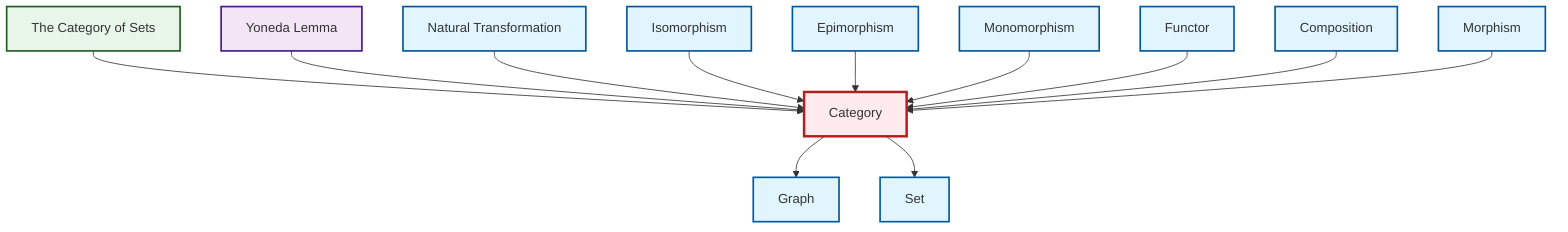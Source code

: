 graph TD
    classDef definition fill:#e1f5fe,stroke:#01579b,stroke-width:2px
    classDef theorem fill:#f3e5f5,stroke:#4a148c,stroke-width:2px
    classDef axiom fill:#fff3e0,stroke:#e65100,stroke-width:2px
    classDef example fill:#e8f5e9,stroke:#1b5e20,stroke-width:2px
    classDef current fill:#ffebee,stroke:#b71c1c,stroke-width:3px
    def-set["Set"]:::definition
    def-composition["Composition"]:::definition
    thm-yoneda["Yoneda Lemma"]:::theorem
    def-isomorphism["Isomorphism"]:::definition
    def-functor["Functor"]:::definition
    def-category["Category"]:::definition
    ex-set-category["The Category of Sets"]:::example
    def-epimorphism["Epimorphism"]:::definition
    def-morphism["Morphism"]:::definition
    def-monomorphism["Monomorphism"]:::definition
    def-natural-transformation["Natural Transformation"]:::definition
    def-graph["Graph"]:::definition
    ex-set-category --> def-category
    thm-yoneda --> def-category
    def-natural-transformation --> def-category
    def-isomorphism --> def-category
    def-epimorphism --> def-category
    def-category --> def-graph
    def-monomorphism --> def-category
    def-functor --> def-category
    def-composition --> def-category
    def-category --> def-set
    def-morphism --> def-category
    class def-category current